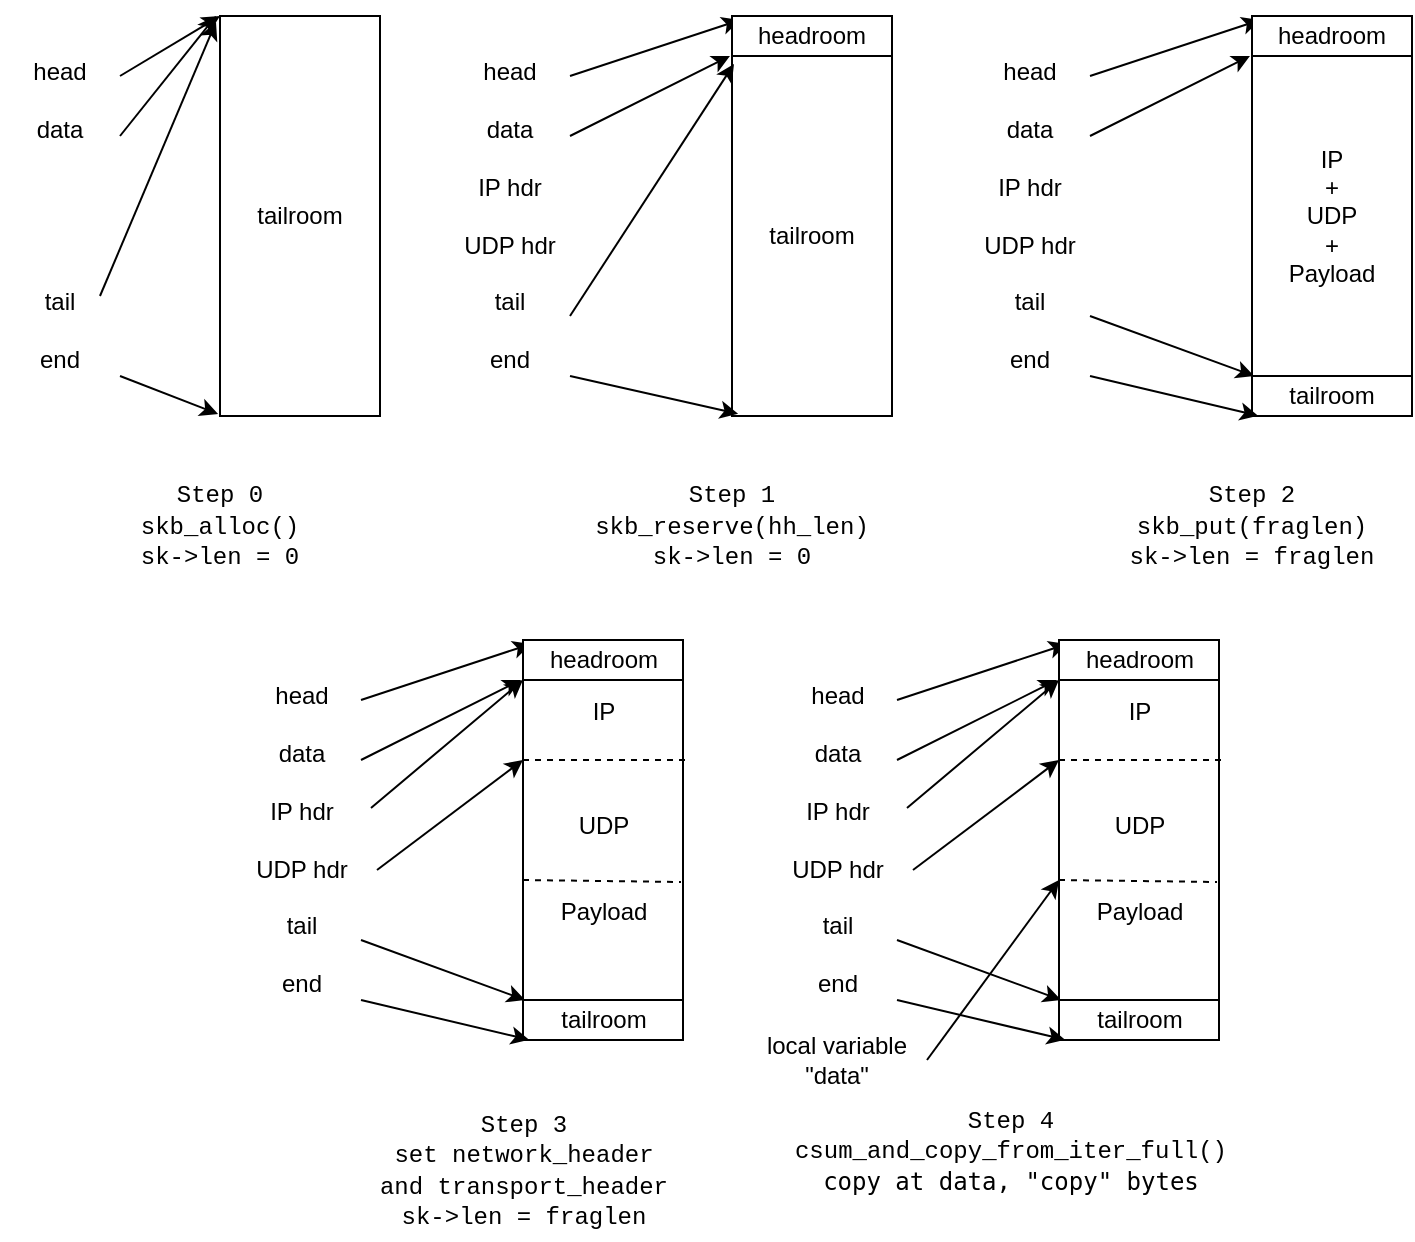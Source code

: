 <mxfile version="10.5.4" type="device"><diagram id="1ifIJamPbBVpR1jY-nBl" name="Page-1"><mxGraphModel dx="1080" dy="489" grid="1" gridSize="10" guides="1" tooltips="1" connect="1" arrows="1" fold="1" page="1" pageScale="1" pageWidth="850" pageHeight="1100" math="0" shadow="0"><root><mxCell id="0"/><mxCell id="1" parent="0"/><mxCell id="DxDFPdEEhLmil6fgxPaz-9" value="tailroom" style="rounded=0;whiteSpace=wrap;html=1;" vertex="1" parent="1"><mxGeometry x="110" y="10" width="80" height="200" as="geometry"/></mxCell><mxCell id="DxDFPdEEhLmil6fgxPaz-10" value="&lt;div&gt;head&lt;/div&gt;&lt;div&gt;&lt;br&gt;&lt;/div&gt;&lt;div&gt;data&lt;/div&gt;&lt;div&gt;&lt;br&gt;&lt;/div&gt;&lt;div&gt;&lt;br&gt;&lt;/div&gt;&lt;div&gt;&lt;br&gt;&lt;/div&gt;&lt;div&gt;&lt;br&gt;&lt;/div&gt;&lt;div&gt;&lt;br&gt;&lt;/div&gt;&lt;div&gt;tail&lt;/div&gt;&lt;div&gt;&lt;br&gt;&lt;/div&gt;&lt;div&gt;end&lt;br&gt;&lt;/div&gt;" style="text;html=1;strokeColor=none;fillColor=none;align=center;verticalAlign=middle;whiteSpace=wrap;rounded=0;" vertex="1" parent="1"><mxGeometry y="10" width="60" height="200" as="geometry"/></mxCell><mxCell id="DxDFPdEEhLmil6fgxPaz-11" value="&lt;div&gt;head&lt;/div&gt;&lt;div&gt;&lt;br&gt;&lt;/div&gt;&lt;div&gt;data&lt;/div&gt;&lt;div&gt;&lt;br&gt;&lt;/div&gt;&lt;div&gt;IP hdr&lt;br&gt;&lt;/div&gt;&lt;div&gt;&lt;br&gt;&lt;/div&gt;&lt;div&gt;UDP hdr &lt;br&gt;&lt;/div&gt;&lt;div&gt;&lt;br&gt;&lt;/div&gt;&lt;div&gt;tail&lt;/div&gt;&lt;div&gt;&lt;br&gt;&lt;/div&gt;&lt;div&gt;end&lt;br&gt;&lt;/div&gt;" style="text;html=1;strokeColor=none;fillColor=none;align=center;verticalAlign=middle;whiteSpace=wrap;rounded=0;" vertex="1" parent="1"><mxGeometry x="220" y="10" width="70" height="200" as="geometry"/></mxCell><mxCell id="DxDFPdEEhLmil6fgxPaz-12" value="tailroom" style="rounded=0;whiteSpace=wrap;html=1;" vertex="1" parent="1"><mxGeometry x="366" y="30" width="80" height="180" as="geometry"/></mxCell><mxCell id="DxDFPdEEhLmil6fgxPaz-13" value="" style="endArrow=classic;html=1;entryX=0;entryY=0;entryDx=0;entryDy=0;entryPerimeter=0;" edge="1" parent="1" target="DxDFPdEEhLmil6fgxPaz-9"><mxGeometry width="50" height="50" relative="1" as="geometry"><mxPoint x="60" y="40" as="sourcePoint"/><mxPoint x="20" y="230" as="targetPoint"/></mxGeometry></mxCell><mxCell id="DxDFPdEEhLmil6fgxPaz-14" value="" style="endArrow=classic;html=1;" edge="1" parent="1"><mxGeometry width="50" height="50" relative="1" as="geometry"><mxPoint x="60" y="70" as="sourcePoint"/><mxPoint x="108" y="10" as="targetPoint"/></mxGeometry></mxCell><mxCell id="DxDFPdEEhLmil6fgxPaz-15" value="" style="endArrow=classic;html=1;entryX=-0.025;entryY=0.015;entryDx=0;entryDy=0;entryPerimeter=0;" edge="1" parent="1" target="DxDFPdEEhLmil6fgxPaz-9"><mxGeometry width="50" height="50" relative="1" as="geometry"><mxPoint x="50" y="150" as="sourcePoint"/><mxPoint x="130" y="30" as="targetPoint"/></mxGeometry></mxCell><mxCell id="DxDFPdEEhLmil6fgxPaz-16" value="" style="endArrow=classic;html=1;entryX=-0.012;entryY=0.995;entryDx=0;entryDy=0;entryPerimeter=0;" edge="1" parent="1" target="DxDFPdEEhLmil6fgxPaz-9"><mxGeometry width="50" height="50" relative="1" as="geometry"><mxPoint x="60" y="190" as="sourcePoint"/><mxPoint x="140" y="40" as="targetPoint"/></mxGeometry></mxCell><mxCell id="DxDFPdEEhLmil6fgxPaz-18" value="" style="endArrow=classic;html=1;" edge="1" parent="1"><mxGeometry width="50" height="50" relative="1" as="geometry"><mxPoint x="285" y="40" as="sourcePoint"/><mxPoint x="370" y="12" as="targetPoint"/></mxGeometry></mxCell><mxCell id="DxDFPdEEhLmil6fgxPaz-19" value="" style="endArrow=classic;html=1;" edge="1" parent="1"><mxGeometry width="50" height="50" relative="1" as="geometry"><mxPoint x="285" y="70" as="sourcePoint"/><mxPoint x="365" y="30" as="targetPoint"/></mxGeometry></mxCell><mxCell id="DxDFPdEEhLmil6fgxPaz-21" value="headroom" style="rounded=0;whiteSpace=wrap;html=1;" vertex="1" parent="1"><mxGeometry x="366" y="10" width="80" height="20" as="geometry"/></mxCell><mxCell id="DxDFPdEEhLmil6fgxPaz-22" value="" style="endArrow=classic;html=1;" edge="1" parent="1"><mxGeometry width="50" height="50" relative="1" as="geometry"><mxPoint x="285" y="160" as="sourcePoint"/><mxPoint x="367" y="34" as="targetPoint"/></mxGeometry></mxCell><mxCell id="DxDFPdEEhLmil6fgxPaz-23" value="" style="endArrow=classic;html=1;entryX=0.038;entryY=0.994;entryDx=0;entryDy=0;entryPerimeter=0;" edge="1" parent="1" target="DxDFPdEEhLmil6fgxPaz-12"><mxGeometry width="50" height="50" relative="1" as="geometry"><mxPoint x="285" y="190" as="sourcePoint"/><mxPoint x="377" y="44" as="targetPoint"/></mxGeometry></mxCell><mxCell id="DxDFPdEEhLmil6fgxPaz-24" value="&lt;div&gt;&lt;font face=&quot;Courier New&quot;&gt;Step 0&lt;/font&gt;&lt;/div&gt;&lt;div&gt;&lt;font face=&quot;Courier New&quot;&gt;skb_alloc()&lt;/font&gt;&lt;/div&gt;&lt;font face=&quot;Courier New&quot;&gt;sk-&amp;gt;len = 0&lt;/font&gt;" style="text;html=1;strokeColor=none;fillColor=none;align=center;verticalAlign=middle;whiteSpace=wrap;rounded=0;fontFamily=Monospace;" vertex="1" parent="1"><mxGeometry x="40" y="230" width="140" height="70" as="geometry"/></mxCell><mxCell id="DxDFPdEEhLmil6fgxPaz-26" value="&lt;div&gt;head&lt;/div&gt;&lt;div&gt;&lt;br&gt;&lt;/div&gt;&lt;div&gt;data&lt;/div&gt;&lt;div&gt;&lt;br&gt;&lt;/div&gt;&lt;div&gt;IP hdr&lt;br&gt;&lt;/div&gt;&lt;div&gt;&lt;br&gt;&lt;/div&gt;&lt;div&gt;UDP hdr &lt;br&gt;&lt;/div&gt;&lt;div&gt;&lt;br&gt;&lt;/div&gt;&lt;div&gt;tail&lt;/div&gt;&lt;div&gt;&lt;br&gt;&lt;/div&gt;&lt;div&gt;end&lt;br&gt;&lt;/div&gt;" style="text;html=1;strokeColor=none;fillColor=none;align=center;verticalAlign=middle;whiteSpace=wrap;rounded=0;" vertex="1" parent="1"><mxGeometry x="480" y="10" width="70" height="200" as="geometry"/></mxCell><mxCell id="DxDFPdEEhLmil6fgxPaz-27" value="tailroom" style="rounded=0;whiteSpace=wrap;html=1;" vertex="1" parent="1"><mxGeometry x="626" y="190" width="80" height="20" as="geometry"/></mxCell><mxCell id="DxDFPdEEhLmil6fgxPaz-28" value="" style="endArrow=classic;html=1;" edge="1" parent="1"><mxGeometry width="50" height="50" relative="1" as="geometry"><mxPoint x="545" y="40" as="sourcePoint"/><mxPoint x="630" y="12" as="targetPoint"/></mxGeometry></mxCell><mxCell id="DxDFPdEEhLmil6fgxPaz-29" value="" style="endArrow=classic;html=1;" edge="1" parent="1"><mxGeometry width="50" height="50" relative="1" as="geometry"><mxPoint x="545" y="70" as="sourcePoint"/><mxPoint x="625" y="30" as="targetPoint"/></mxGeometry></mxCell><mxCell id="DxDFPdEEhLmil6fgxPaz-30" value="headroom" style="rounded=0;whiteSpace=wrap;html=1;" vertex="1" parent="1"><mxGeometry x="626" y="10" width="80" height="20" as="geometry"/></mxCell><mxCell id="DxDFPdEEhLmil6fgxPaz-31" value="" style="endArrow=classic;html=1;entryX=0.013;entryY=1;entryDx=0;entryDy=0;entryPerimeter=0;" edge="1" parent="1" target="DxDFPdEEhLmil6fgxPaz-34"><mxGeometry width="50" height="50" relative="1" as="geometry"><mxPoint x="545" y="160" as="sourcePoint"/><mxPoint x="627" y="34" as="targetPoint"/></mxGeometry></mxCell><mxCell id="DxDFPdEEhLmil6fgxPaz-32" value="" style="endArrow=classic;html=1;entryX=0.038;entryY=0.994;entryDx=0;entryDy=0;entryPerimeter=0;" edge="1" parent="1" target="DxDFPdEEhLmil6fgxPaz-27"><mxGeometry width="50" height="50" relative="1" as="geometry"><mxPoint x="545" y="190" as="sourcePoint"/><mxPoint x="637" y="44" as="targetPoint"/></mxGeometry></mxCell><mxCell id="DxDFPdEEhLmil6fgxPaz-34" value="&lt;div&gt;IP&lt;/div&gt;&lt;div&gt;+&lt;/div&gt;&lt;div&gt;UDP&lt;/div&gt;&lt;div&gt;+&lt;/div&gt;&lt;div&gt;Payload&lt;br&gt;&lt;/div&gt;" style="rounded=0;whiteSpace=wrap;html=1;" vertex="1" parent="1"><mxGeometry x="626" y="30" width="80" height="160" as="geometry"/></mxCell><mxCell id="DxDFPdEEhLmil6fgxPaz-37" value="&lt;div&gt;&lt;font face=&quot;Courier New&quot;&gt;Step 1&lt;br&gt;&lt;/font&gt;&lt;/div&gt;&lt;div&gt;&lt;font face=&quot;Courier New&quot;&gt;skb_reserve(hh_len)&lt;/font&gt;&lt;/div&gt;&lt;font face=&quot;Courier New&quot;&gt;sk-&amp;gt;len = 0&lt;/font&gt;" style="text;html=1;strokeColor=none;fillColor=none;align=center;verticalAlign=middle;whiteSpace=wrap;rounded=0;fontFamily=Monospace;" vertex="1" parent="1"><mxGeometry x="296" y="230" width="140" height="70" as="geometry"/></mxCell><mxCell id="DxDFPdEEhLmil6fgxPaz-38" value="&lt;div&gt;&lt;font face=&quot;Courier New&quot;&gt;Step 2&lt;br&gt;&lt;/font&gt;&lt;/div&gt;&lt;div&gt;&lt;font face=&quot;Courier New&quot;&gt;skb_put(fraglen)&lt;/font&gt;&lt;/div&gt;&lt;font face=&quot;Courier New&quot;&gt;sk-&amp;gt;len = fraglen&lt;br&gt;&lt;/font&gt;" style="text;html=1;strokeColor=none;fillColor=none;align=center;verticalAlign=middle;whiteSpace=wrap;rounded=0;fontFamily=Monospace;" vertex="1" parent="1"><mxGeometry x="556" y="230" width="140" height="70" as="geometry"/></mxCell><mxCell id="DxDFPdEEhLmil6fgxPaz-39" value="&lt;div&gt;head&lt;/div&gt;&lt;div&gt;&lt;br&gt;&lt;/div&gt;&lt;div&gt;data&lt;/div&gt;&lt;div&gt;&lt;br&gt;&lt;/div&gt;&lt;div&gt;IP hdr&lt;br&gt;&lt;/div&gt;&lt;div&gt;&lt;br&gt;&lt;/div&gt;&lt;div&gt;UDP hdr &lt;br&gt;&lt;/div&gt;&lt;div&gt;&lt;br&gt;&lt;/div&gt;&lt;div&gt;tail&lt;/div&gt;&lt;div&gt;&lt;br&gt;&lt;/div&gt;&lt;div&gt;end&lt;br&gt;&lt;/div&gt;" style="text;html=1;strokeColor=none;fillColor=none;align=center;verticalAlign=middle;whiteSpace=wrap;rounded=0;" vertex="1" parent="1"><mxGeometry x="115.5" y="322" width="70" height="200" as="geometry"/></mxCell><mxCell id="DxDFPdEEhLmil6fgxPaz-40" value="tailroom" style="rounded=0;whiteSpace=wrap;html=1;" vertex="1" parent="1"><mxGeometry x="261.5" y="502" width="80" height="20" as="geometry"/></mxCell><mxCell id="DxDFPdEEhLmil6fgxPaz-41" value="" style="endArrow=classic;html=1;" edge="1" parent="1"><mxGeometry width="50" height="50" relative="1" as="geometry"><mxPoint x="180.5" y="352" as="sourcePoint"/><mxPoint x="265.5" y="324" as="targetPoint"/></mxGeometry></mxCell><mxCell id="DxDFPdEEhLmil6fgxPaz-42" value="" style="endArrow=classic;html=1;" edge="1" parent="1"><mxGeometry width="50" height="50" relative="1" as="geometry"><mxPoint x="180.5" y="382" as="sourcePoint"/><mxPoint x="260.5" y="342" as="targetPoint"/></mxGeometry></mxCell><mxCell id="DxDFPdEEhLmil6fgxPaz-43" value="headroom" style="rounded=0;whiteSpace=wrap;html=1;" vertex="1" parent="1"><mxGeometry x="261.5" y="322" width="80" height="20" as="geometry"/></mxCell><mxCell id="DxDFPdEEhLmil6fgxPaz-44" value="" style="endArrow=classic;html=1;entryX=0.013;entryY=1;entryDx=0;entryDy=0;entryPerimeter=0;" edge="1" parent="1" target="DxDFPdEEhLmil6fgxPaz-46"><mxGeometry width="50" height="50" relative="1" as="geometry"><mxPoint x="180.5" y="472" as="sourcePoint"/><mxPoint x="262.5" y="346" as="targetPoint"/></mxGeometry></mxCell><mxCell id="DxDFPdEEhLmil6fgxPaz-45" value="" style="endArrow=classic;html=1;entryX=0.038;entryY=0.994;entryDx=0;entryDy=0;entryPerimeter=0;" edge="1" parent="1" target="DxDFPdEEhLmil6fgxPaz-40"><mxGeometry width="50" height="50" relative="1" as="geometry"><mxPoint x="180.5" y="502" as="sourcePoint"/><mxPoint x="272.5" y="356" as="targetPoint"/></mxGeometry></mxCell><mxCell id="DxDFPdEEhLmil6fgxPaz-46" value="&lt;div&gt;IP&lt;/div&gt;&lt;div&gt;&lt;br&gt;&lt;/div&gt;&lt;div&gt;&lt;br&gt;&lt;/div&gt;&lt;div&gt;&lt;br&gt;&lt;/div&gt;&lt;div&gt;UDP&lt;/div&gt;&lt;div&gt;&lt;br&gt;&lt;/div&gt;&lt;div&gt;&lt;br&gt;&lt;/div&gt;&lt;div&gt;Payload&lt;/div&gt;&lt;div&gt;&lt;br&gt;&lt;/div&gt;&lt;div&gt;&lt;br&gt;&lt;/div&gt;" style="rounded=0;whiteSpace=wrap;html=1;" vertex="1" parent="1"><mxGeometry x="261.5" y="342" width="80" height="160" as="geometry"/></mxCell><mxCell id="DxDFPdEEhLmil6fgxPaz-47" value="&lt;div&gt;&lt;font face=&quot;Courier New&quot;&gt;Step 3&lt;br&gt;&lt;/font&gt;&lt;/div&gt;&lt;div&gt;&lt;font face=&quot;Courier New&quot;&gt;set network_header&lt;/font&gt;&lt;/div&gt;&lt;div&gt;&lt;font face=&quot;Courier New&quot;&gt;and transport_header&lt;br&gt;&lt;/font&gt;&lt;/div&gt;&lt;div&gt;&lt;font face=&quot;Courier New&quot;&gt;sk-&amp;gt;len = fraglen&lt;/font&gt;&lt;/div&gt;" style="text;html=1;strokeColor=none;fillColor=none;align=center;verticalAlign=middle;whiteSpace=wrap;rounded=0;fontFamily=Monospace;" vertex="1" parent="1"><mxGeometry x="184.5" y="552" width="154" height="70" as="geometry"/></mxCell><mxCell id="DxDFPdEEhLmil6fgxPaz-48" value="" style="endArrow=classic;html=1;entryX=0;entryY=0;entryDx=0;entryDy=0;entryPerimeter=0;" edge="1" parent="1" target="DxDFPdEEhLmil6fgxPaz-46"><mxGeometry width="50" height="50" relative="1" as="geometry"><mxPoint x="185.5" y="406" as="sourcePoint"/><mxPoint x="264.5" y="344" as="targetPoint"/></mxGeometry></mxCell><mxCell id="DxDFPdEEhLmil6fgxPaz-49" value="" style="endArrow=classic;html=1;entryX=0;entryY=0.25;entryDx=0;entryDy=0;" edge="1" parent="1" target="DxDFPdEEhLmil6fgxPaz-46"><mxGeometry width="50" height="50" relative="1" as="geometry"><mxPoint x="188.5" y="437" as="sourcePoint"/><mxPoint x="268.5" y="397" as="targetPoint"/></mxGeometry></mxCell><mxCell id="DxDFPdEEhLmil6fgxPaz-52" value="" style="endArrow=none;dashed=1;html=1;exitX=0;exitY=0.25;exitDx=0;exitDy=0;" edge="1" parent="1" source="DxDFPdEEhLmil6fgxPaz-46"><mxGeometry width="50" height="50" relative="1" as="geometry"><mxPoint x="485.5" y="422" as="sourcePoint"/><mxPoint x="345.5" y="382" as="targetPoint"/></mxGeometry></mxCell><mxCell id="DxDFPdEEhLmil6fgxPaz-53" value="" style="endArrow=none;dashed=1;html=1;exitX=0.05;exitY=0.625;exitDx=0;exitDy=0;exitPerimeter=0;entryX=1.038;entryY=0.631;entryDx=0;entryDy=0;entryPerimeter=0;" edge="1" parent="1"><mxGeometry width="50" height="50" relative="1" as="geometry"><mxPoint x="261.5" y="442" as="sourcePoint"/><mxPoint x="340.5" y="443" as="targetPoint"/></mxGeometry></mxCell><mxCell id="DxDFPdEEhLmil6fgxPaz-56" value="&lt;div&gt;head&lt;/div&gt;&lt;div&gt;&lt;br&gt;&lt;/div&gt;&lt;div&gt;data&lt;/div&gt;&lt;div&gt;&lt;br&gt;&lt;/div&gt;&lt;div&gt;IP hdr&lt;br&gt;&lt;/div&gt;&lt;div&gt;&lt;br&gt;&lt;/div&gt;&lt;div&gt;UDP hdr &lt;br&gt;&lt;/div&gt;&lt;div&gt;&lt;br&gt;&lt;/div&gt;&lt;div&gt;tail&lt;/div&gt;&lt;div&gt;&lt;br&gt;&lt;/div&gt;&lt;div&gt;end&lt;br&gt;&lt;/div&gt;" style="text;html=1;strokeColor=none;fillColor=none;align=center;verticalAlign=middle;whiteSpace=wrap;rounded=0;" vertex="1" parent="1"><mxGeometry x="383.5" y="322" width="70" height="200" as="geometry"/></mxCell><mxCell id="DxDFPdEEhLmil6fgxPaz-57" value="tailroom" style="rounded=0;whiteSpace=wrap;html=1;" vertex="1" parent="1"><mxGeometry x="529.5" y="502" width="80" height="20" as="geometry"/></mxCell><mxCell id="DxDFPdEEhLmil6fgxPaz-58" value="" style="endArrow=classic;html=1;" edge="1" parent="1"><mxGeometry width="50" height="50" relative="1" as="geometry"><mxPoint x="448.5" y="352" as="sourcePoint"/><mxPoint x="533.5" y="324" as="targetPoint"/></mxGeometry></mxCell><mxCell id="DxDFPdEEhLmil6fgxPaz-59" value="" style="endArrow=classic;html=1;" edge="1" parent="1"><mxGeometry width="50" height="50" relative="1" as="geometry"><mxPoint x="448.5" y="382" as="sourcePoint"/><mxPoint x="528.5" y="342" as="targetPoint"/></mxGeometry></mxCell><mxCell id="DxDFPdEEhLmil6fgxPaz-60" value="headroom" style="rounded=0;whiteSpace=wrap;html=1;" vertex="1" parent="1"><mxGeometry x="529.5" y="322" width="80" height="20" as="geometry"/></mxCell><mxCell id="DxDFPdEEhLmil6fgxPaz-61" value="" style="endArrow=classic;html=1;entryX=0.013;entryY=1;entryDx=0;entryDy=0;entryPerimeter=0;" edge="1" parent="1" target="DxDFPdEEhLmil6fgxPaz-63"><mxGeometry width="50" height="50" relative="1" as="geometry"><mxPoint x="448.5" y="472" as="sourcePoint"/><mxPoint x="530.5" y="346" as="targetPoint"/></mxGeometry></mxCell><mxCell id="DxDFPdEEhLmil6fgxPaz-62" value="" style="endArrow=classic;html=1;entryX=0.038;entryY=0.994;entryDx=0;entryDy=0;entryPerimeter=0;" edge="1" parent="1" target="DxDFPdEEhLmil6fgxPaz-57"><mxGeometry width="50" height="50" relative="1" as="geometry"><mxPoint x="448.5" y="502" as="sourcePoint"/><mxPoint x="540.5" y="356" as="targetPoint"/></mxGeometry></mxCell><mxCell id="DxDFPdEEhLmil6fgxPaz-63" value="&lt;div&gt;IP&lt;/div&gt;&lt;div&gt;&lt;br&gt;&lt;/div&gt;&lt;div&gt;&lt;br&gt;&lt;/div&gt;&lt;div&gt;&lt;br&gt;&lt;/div&gt;&lt;div&gt;UDP&lt;/div&gt;&lt;div&gt;&lt;br&gt;&lt;/div&gt;&lt;div&gt;&lt;br&gt;&lt;/div&gt;&lt;div&gt;Payload&lt;/div&gt;&lt;div&gt;&lt;br&gt;&lt;/div&gt;&lt;div&gt;&lt;br&gt;&lt;/div&gt;" style="rounded=0;whiteSpace=wrap;html=1;" vertex="1" parent="1"><mxGeometry x="529.5" y="342" width="80" height="160" as="geometry"/></mxCell><mxCell id="DxDFPdEEhLmil6fgxPaz-64" value="&lt;div&gt;&lt;font face=&quot;Courier New&quot;&gt;Step 4&lt;br&gt;&lt;/font&gt;&lt;/div&gt;&lt;div&gt;&lt;font face=&quot;Courier New&quot;&gt;csum_and_copy_from_iter_full()&lt;/font&gt;&lt;/div&gt;copy at data, &quot;copy&quot; bytes" style="text;html=1;strokeColor=none;fillColor=none;align=center;verticalAlign=middle;whiteSpace=wrap;rounded=0;fontFamily=Monospace;" vertex="1" parent="1"><mxGeometry x="393.5" y="542" width="223" height="70" as="geometry"/></mxCell><mxCell id="DxDFPdEEhLmil6fgxPaz-65" value="" style="endArrow=classic;html=1;entryX=0;entryY=0;entryDx=0;entryDy=0;entryPerimeter=0;" edge="1" parent="1" target="DxDFPdEEhLmil6fgxPaz-63"><mxGeometry width="50" height="50" relative="1" as="geometry"><mxPoint x="453.5" y="406" as="sourcePoint"/><mxPoint x="532.5" y="344" as="targetPoint"/></mxGeometry></mxCell><mxCell id="DxDFPdEEhLmil6fgxPaz-66" value="" style="endArrow=classic;html=1;entryX=0;entryY=0.25;entryDx=0;entryDy=0;" edge="1" parent="1" target="DxDFPdEEhLmil6fgxPaz-63"><mxGeometry width="50" height="50" relative="1" as="geometry"><mxPoint x="456.5" y="437" as="sourcePoint"/><mxPoint x="536.5" y="397" as="targetPoint"/></mxGeometry></mxCell><mxCell id="DxDFPdEEhLmil6fgxPaz-67" value="" style="endArrow=none;dashed=1;html=1;exitX=0;exitY=0.25;exitDx=0;exitDy=0;" edge="1" parent="1" source="DxDFPdEEhLmil6fgxPaz-63"><mxGeometry width="50" height="50" relative="1" as="geometry"><mxPoint x="753.5" y="422" as="sourcePoint"/><mxPoint x="613.5" y="382" as="targetPoint"/></mxGeometry></mxCell><mxCell id="DxDFPdEEhLmil6fgxPaz-68" value="" style="endArrow=none;dashed=1;html=1;exitX=0.05;exitY=0.625;exitDx=0;exitDy=0;exitPerimeter=0;entryX=1.038;entryY=0.631;entryDx=0;entryDy=0;entryPerimeter=0;" edge="1" parent="1"><mxGeometry width="50" height="50" relative="1" as="geometry"><mxPoint x="529.5" y="442" as="sourcePoint"/><mxPoint x="608.5" y="443" as="targetPoint"/></mxGeometry></mxCell><mxCell id="DxDFPdEEhLmil6fgxPaz-69" value="local variable &quot;data&quot;" style="text;html=1;strokeColor=none;fillColor=none;align=center;verticalAlign=middle;whiteSpace=wrap;rounded=0;" vertex="1" parent="1"><mxGeometry x="375.5" y="522" width="85" height="20" as="geometry"/></mxCell><mxCell id="DxDFPdEEhLmil6fgxPaz-70" value="" style="endArrow=classic;html=1;entryX=0;entryY=0.625;entryDx=0;entryDy=0;entryPerimeter=0;" edge="1" parent="1" target="DxDFPdEEhLmil6fgxPaz-63"><mxGeometry width="50" height="50" relative="1" as="geometry"><mxPoint x="463.5" y="532" as="sourcePoint"/><mxPoint x="13.5" y="632" as="targetPoint"/></mxGeometry></mxCell></root></mxGraphModel></diagram></mxfile>